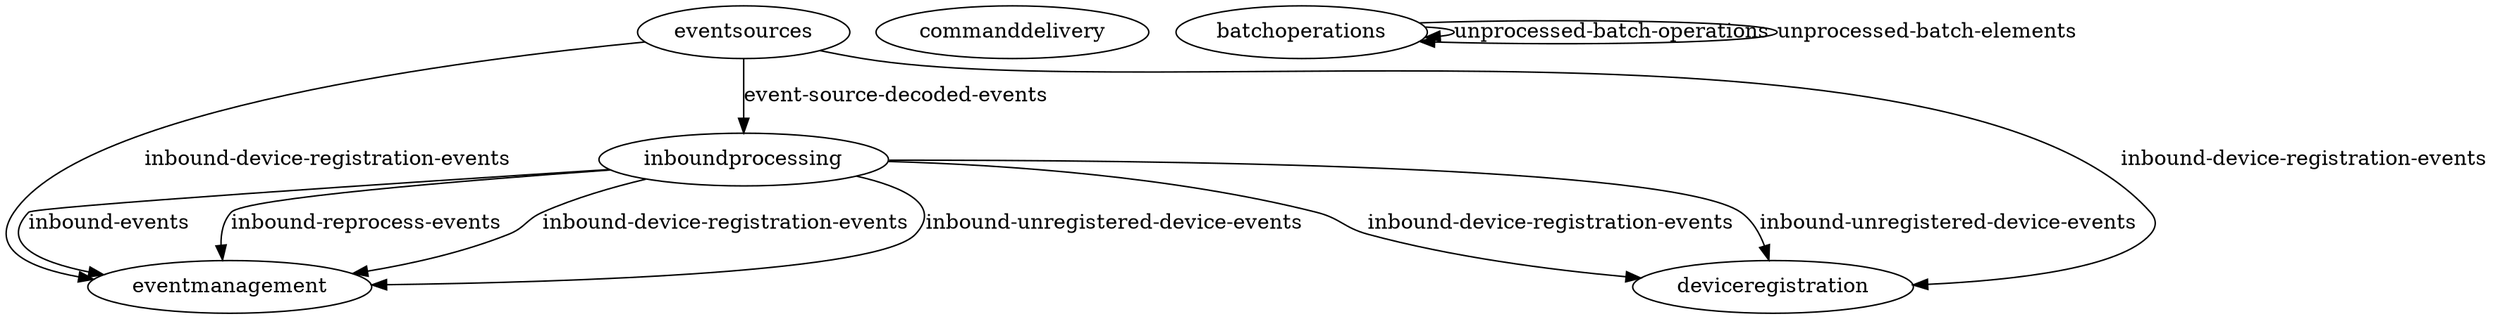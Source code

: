 digraph {
eventsources -> inboundprocessing[ label="event-source-decoded-events "];
eventsources;
inboundprocessing -> eventmanagement[ label="inbound-events "];
inboundprocessing -> eventmanagement[ label="inbound-reprocess-events "];
eventsources -> eventmanagement[ label="inbound-device-registration-events "];
eventsources -> deviceregistration[ label="inbound-device-registration-events "];
inboundprocessing -> eventmanagement[ label="inbound-device-registration-events "];
inboundprocessing -> deviceregistration[ label="inbound-device-registration-events "];
inboundprocessing -> eventmanagement[ label="inbound-unregistered-device-events "];
inboundprocessing -> deviceregistration[ label="inbound-unregistered-device-events "];
eventmanagement;
eventmanagement;
commanddelivery;
batchoperations -> batchoperations[ label="unprocessed-batch-operations "];
batchoperations -> batchoperations[ label="unprocessed-batch-elements "];
batchoperations;
}